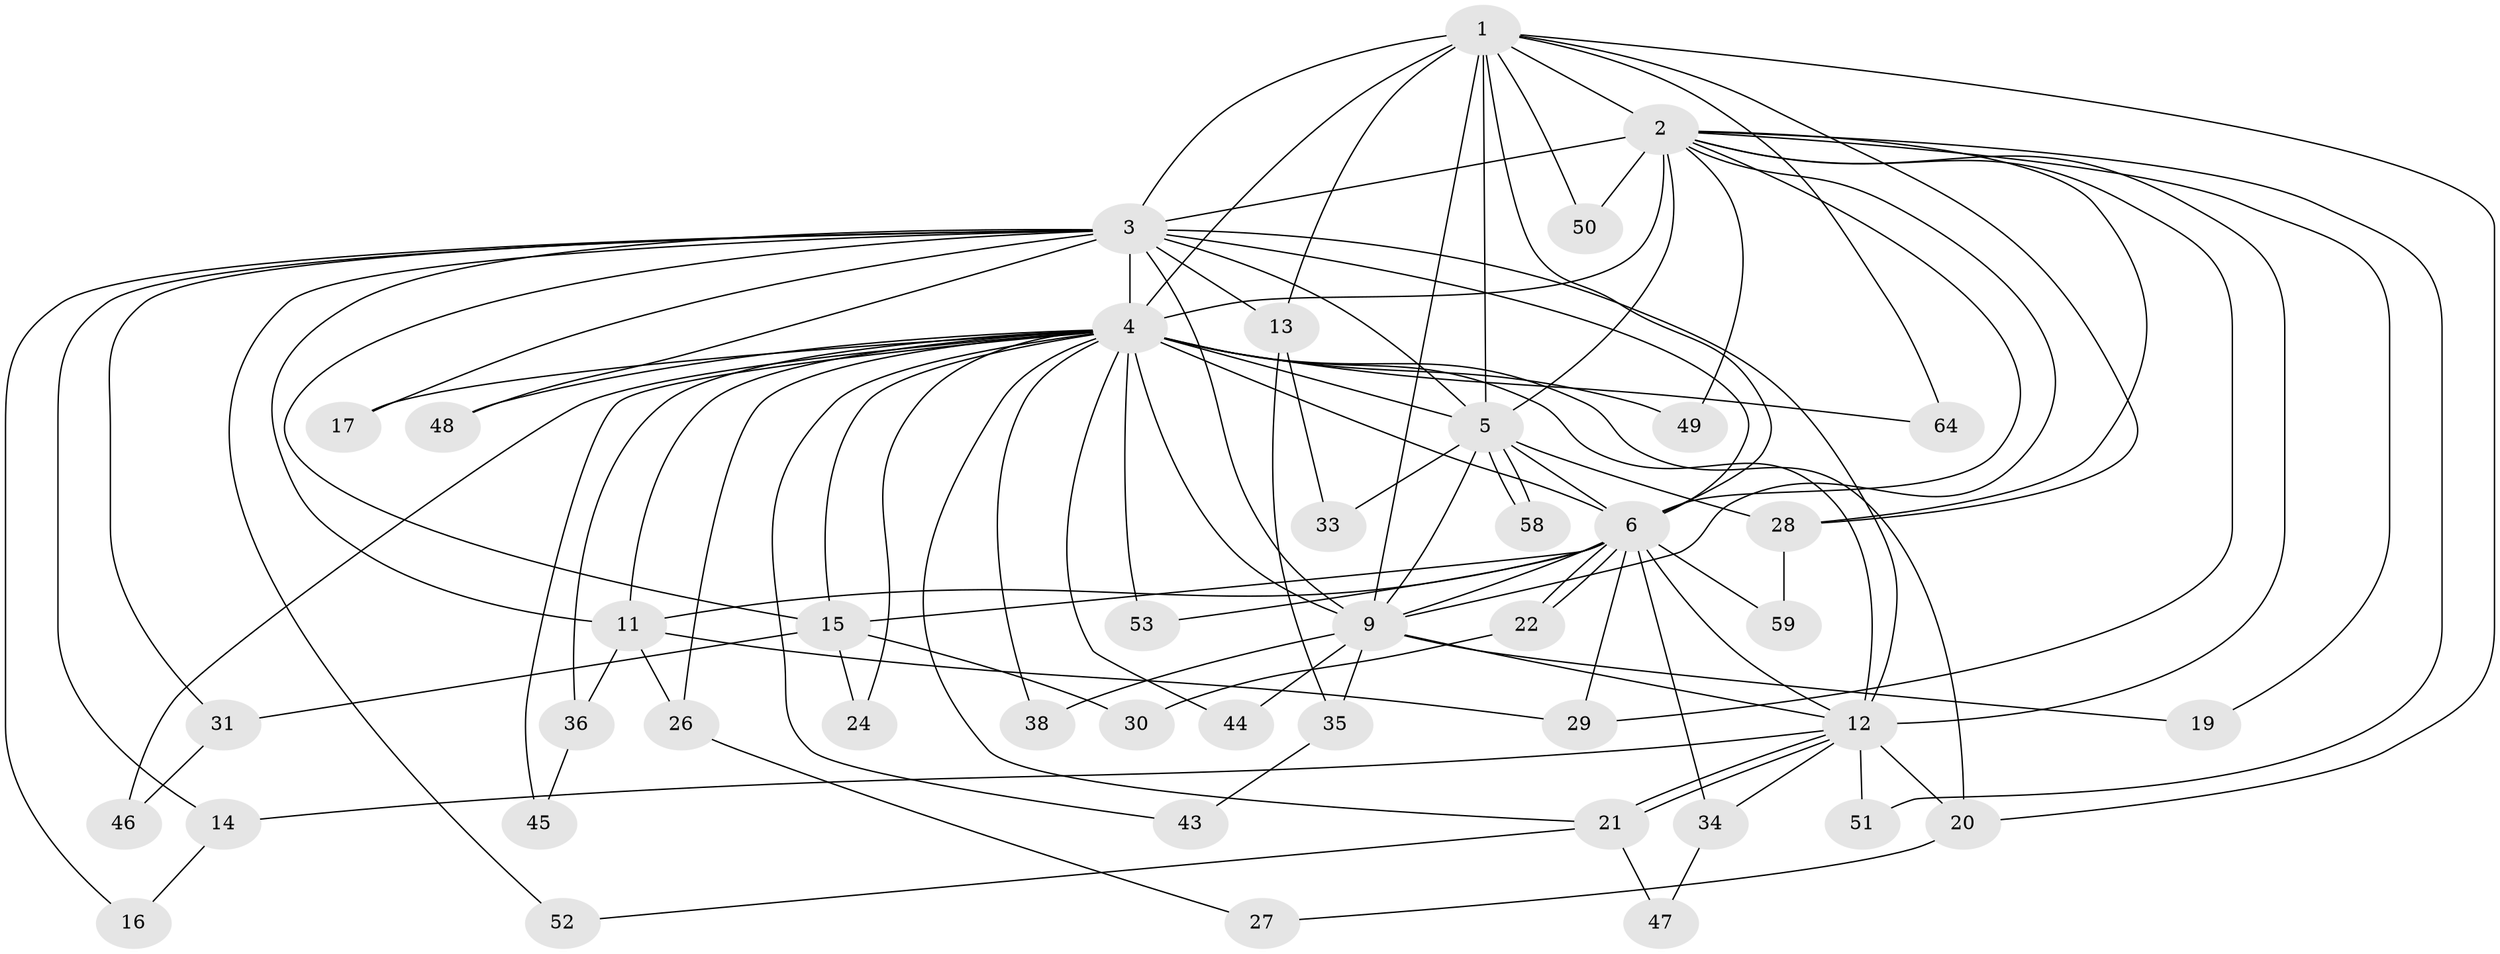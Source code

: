 // original degree distribution, {14: 0.03125, 12: 0.03125, 20: 0.015625, 13: 0.046875, 19: 0.015625, 16: 0.015625, 22: 0.015625, 6: 0.03125, 4: 0.046875, 3: 0.1875, 2: 0.53125, 5: 0.03125}
// Generated by graph-tools (version 1.1) at 2025/17/03/04/25 18:17:27]
// undirected, 44 vertices, 104 edges
graph export_dot {
graph [start="1"]
  node [color=gray90,style=filled];
  1;
  2 [super="+32+57+10"];
  3 [super="+60+18"];
  4 [super="+40+7"];
  5;
  6 [super="+25"];
  9;
  11;
  12 [super="+63+42"];
  13;
  14;
  15 [super="+23"];
  16;
  17;
  19;
  20;
  21 [super="+56"];
  22;
  24;
  26;
  27;
  28;
  29;
  30;
  31;
  33;
  34;
  35;
  36;
  38;
  43;
  44;
  45;
  46;
  47;
  48;
  49;
  50;
  51;
  52;
  53;
  58;
  59;
  64;
  1 -- 2 [weight=2];
  1 -- 3;
  1 -- 4 [weight=3];
  1 -- 5;
  1 -- 6;
  1 -- 9;
  1 -- 13;
  1 -- 20;
  1 -- 28;
  1 -- 50;
  1 -- 64;
  2 -- 3 [weight=2];
  2 -- 4 [weight=9];
  2 -- 5 [weight=2];
  2 -- 6 [weight=2];
  2 -- 9 [weight=2];
  2 -- 19;
  2 -- 49;
  2 -- 28;
  2 -- 12 [weight=2];
  2 -- 50;
  2 -- 51;
  2 -- 29;
  3 -- 4 [weight=4];
  3 -- 5;
  3 -- 6;
  3 -- 9;
  3 -- 13;
  3 -- 14;
  3 -- 16;
  3 -- 17;
  3 -- 31;
  3 -- 48;
  3 -- 52;
  3 -- 15;
  3 -- 12;
  3 -- 11;
  4 -- 5 [weight=3];
  4 -- 6 [weight=4];
  4 -- 9 [weight=3];
  4 -- 17;
  4 -- 64;
  4 -- 11;
  4 -- 12 [weight=2];
  4 -- 15;
  4 -- 20;
  4 -- 21;
  4 -- 24;
  4 -- 26;
  4 -- 36;
  4 -- 38;
  4 -- 43;
  4 -- 44;
  4 -- 45;
  4 -- 46;
  4 -- 48;
  4 -- 49;
  4 -- 53;
  5 -- 6;
  5 -- 9;
  5 -- 28;
  5 -- 33;
  5 -- 58;
  5 -- 58;
  6 -- 9;
  6 -- 11;
  6 -- 15;
  6 -- 22;
  6 -- 22;
  6 -- 29;
  6 -- 34;
  6 -- 53;
  6 -- 59;
  6 -- 12;
  9 -- 19;
  9 -- 35;
  9 -- 38;
  9 -- 44;
  9 -- 12;
  11 -- 26;
  11 -- 29;
  11 -- 36;
  12 -- 14;
  12 -- 20;
  12 -- 21;
  12 -- 21;
  12 -- 34;
  12 -- 51;
  13 -- 33;
  13 -- 35;
  14 -- 16;
  15 -- 24;
  15 -- 31;
  15 -- 30;
  20 -- 27;
  21 -- 47;
  21 -- 52;
  22 -- 30;
  26 -- 27;
  28 -- 59;
  31 -- 46;
  34 -- 47;
  35 -- 43;
  36 -- 45;
}
